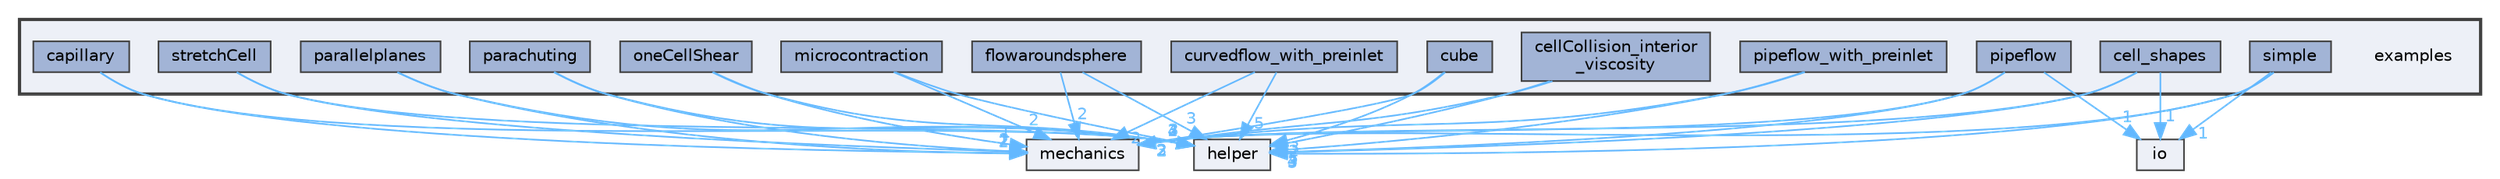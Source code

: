digraph "examples"
{
 // LATEX_PDF_SIZE
  bgcolor="transparent";
  edge [fontname=Helvetica,fontsize=10,labelfontname=Helvetica,labelfontsize=10];
  node [fontname=Helvetica,fontsize=10,shape=box,height=0.2,width=0.4];
  compound=true
  subgraph clusterdir_d28a4824dc47e487b107a5db32ef43c4 {
    graph [ bgcolor="#edf0f7", pencolor="grey25", label="", fontname=Helvetica,fontsize=10 style="filled,bold", URL="dir_d28a4824dc47e487b107a5db32ef43c4.html",tooltip=""]
    dir_d28a4824dc47e487b107a5db32ef43c4 [shape=plaintext, label="examples"];
  dir_efd4418775a8c2a22949b63c095982af [label="capillary", fillcolor="#a2b4d6", color="grey25", style="filled", URL="dir_efd4418775a8c2a22949b63c095982af.html",tooltip=""];
  dir_7900f1db50e9bf1b8ab19f6587fcabfe [label="cell_shapes", fillcolor="#a2b4d6", color="grey25", style="filled", URL="dir_7900f1db50e9bf1b8ab19f6587fcabfe.html",tooltip=""];
  dir_db4a27203279aab228fef0f87ac9716c [label="cellCollision_interior\l_viscosity", fillcolor="#a2b4d6", color="grey25", style="filled", URL="dir_db4a27203279aab228fef0f87ac9716c.html",tooltip=""];
  dir_2c1d6db3d9f7fae17ee5d5f3da5af3fc [label="cube", fillcolor="#a2b4d6", color="grey25", style="filled", URL="dir_2c1d6db3d9f7fae17ee5d5f3da5af3fc.html",tooltip=""];
  dir_da028b82f918c3c1f9d40dc05d0075f4 [label="curvedflow_with_preinlet", fillcolor="#a2b4d6", color="grey25", style="filled", URL="dir_da028b82f918c3c1f9d40dc05d0075f4.html",tooltip=""];
  dir_8db1263f69c4007b4c371dfab8fd700a [label="flowaroundsphere", fillcolor="#a2b4d6", color="grey25", style="filled", URL="dir_8db1263f69c4007b4c371dfab8fd700a.html",tooltip=""];
  dir_4f4248f6d70d2778d0bc309cff5917f9 [label="microcontraction", fillcolor="#a2b4d6", color="grey25", style="filled", URL="dir_4f4248f6d70d2778d0bc309cff5917f9.html",tooltip=""];
  dir_d30ecfa1117f0cb556f9957285eccc96 [label="oneCellShear", fillcolor="#a2b4d6", color="grey25", style="filled", URL="dir_d30ecfa1117f0cb556f9957285eccc96.html",tooltip=""];
  dir_e0269edd33a675303fd10f96d9568478 [label="parachuting", fillcolor="#a2b4d6", color="grey25", style="filled", URL="dir_e0269edd33a675303fd10f96d9568478.html",tooltip=""];
  dir_d683fe60de00afe0e9ed04c2aa3697c2 [label="parallelplanes", fillcolor="#a2b4d6", color="grey25", style="filled", URL="dir_d683fe60de00afe0e9ed04c2aa3697c2.html",tooltip=""];
  dir_186f0d90b46871cce76e76d71d08d7d3 [label="pipeflow", fillcolor="#a2b4d6", color="grey25", style="filled", URL="dir_186f0d90b46871cce76e76d71d08d7d3.html",tooltip=""];
  dir_2eb537ccf6e03a69b7e4dfbf90546bfe [label="pipeflow_with_preinlet", fillcolor="#a2b4d6", color="grey25", style="filled", URL="dir_2eb537ccf6e03a69b7e4dfbf90546bfe.html",tooltip=""];
  dir_27754e32c89c2d7bb79ed3485b5a3f09 [label="simple", fillcolor="#a2b4d6", color="grey25", style="filled", URL="dir_27754e32c89c2d7bb79ed3485b5a3f09.html",tooltip=""];
  dir_e392092e7de09c437230c50030c28a56 [label="stretchCell", fillcolor="#a2b4d6", color="grey25", style="filled", URL="dir_e392092e7de09c437230c50030c28a56.html",tooltip=""];
  }
  dir_bc161955dc3a3d2485839eba21420d01 [label="io", fillcolor="#edf0f7", color="grey25", style="filled", URL="dir_bc161955dc3a3d2485839eba21420d01.html",tooltip=""];
  dir_f85e6b512652ee2faa4ff4027d5d7588 [label="mechanics", fillcolor="#edf0f7", color="grey25", style="filled", URL="dir_f85e6b512652ee2faa4ff4027d5d7588.html",tooltip=""];
  dir_d634f21e635b1ea642c8b957ecf78b4f [label="helper", fillcolor="#edf0f7", color="grey25", style="filled", URL="dir_d634f21e635b1ea642c8b957ecf78b4f.html",tooltip=""];
  dir_efd4418775a8c2a22949b63c095982af->dir_d634f21e635b1ea642c8b957ecf78b4f [headlabel="4", labeldistance=1.5 headhref="dir_000000_000010.html" href="dir_000000_000010.html" color="steelblue1" fontcolor="steelblue1"];
  dir_efd4418775a8c2a22949b63c095982af->dir_f85e6b512652ee2faa4ff4027d5d7588 [headlabel="2", labeldistance=1.5 headhref="dir_000000_000012.html" href="dir_000000_000012.html" color="steelblue1" fontcolor="steelblue1"];
  dir_7900f1db50e9bf1b8ab19f6587fcabfe->dir_bc161955dc3a3d2485839eba21420d01 [headlabel="1", labeldistance=1.5 headhref="dir_000001_000011.html" href="dir_000001_000011.html" color="steelblue1" fontcolor="steelblue1"];
  dir_7900f1db50e9bf1b8ab19f6587fcabfe->dir_d634f21e635b1ea642c8b957ecf78b4f [headlabel="3", labeldistance=1.5 headhref="dir_000001_000010.html" href="dir_000001_000010.html" color="steelblue1" fontcolor="steelblue1"];
  dir_7900f1db50e9bf1b8ab19f6587fcabfe->dir_f85e6b512652ee2faa4ff4027d5d7588 [headlabel="3", labeldistance=1.5 headhref="dir_000001_000012.html" href="dir_000001_000012.html" color="steelblue1" fontcolor="steelblue1"];
  dir_db4a27203279aab228fef0f87ac9716c->dir_d634f21e635b1ea642c8b957ecf78b4f [headlabel="2", labeldistance=1.5 headhref="dir_000002_000010.html" href="dir_000002_000010.html" color="steelblue1" fontcolor="steelblue1"];
  dir_db4a27203279aab228fef0f87ac9716c->dir_f85e6b512652ee2faa4ff4027d5d7588 [headlabel="2", labeldistance=1.5 headhref="dir_000002_000012.html" href="dir_000002_000012.html" color="steelblue1" fontcolor="steelblue1"];
  dir_2c1d6db3d9f7fae17ee5d5f3da5af3fc->dir_d634f21e635b1ea642c8b957ecf78b4f [headlabel="3", labeldistance=1.5 headhref="dir_000005_000010.html" href="dir_000005_000010.html" color="steelblue1" fontcolor="steelblue1"];
  dir_2c1d6db3d9f7fae17ee5d5f3da5af3fc->dir_f85e6b512652ee2faa4ff4027d5d7588 [headlabel="2", labeldistance=1.5 headhref="dir_000005_000012.html" href="dir_000005_000012.html" color="steelblue1" fontcolor="steelblue1"];
  dir_da028b82f918c3c1f9d40dc05d0075f4->dir_d634f21e635b1ea642c8b957ecf78b4f [headlabel="5", labeldistance=1.5 headhref="dir_000006_000010.html" href="dir_000006_000010.html" color="steelblue1" fontcolor="steelblue1"];
  dir_da028b82f918c3c1f9d40dc05d0075f4->dir_f85e6b512652ee2faa4ff4027d5d7588 [headlabel="2", labeldistance=1.5 headhref="dir_000006_000012.html" href="dir_000006_000012.html" color="steelblue1" fontcolor="steelblue1"];
  dir_8db1263f69c4007b4c371dfab8fd700a->dir_d634f21e635b1ea642c8b957ecf78b4f [headlabel="3", labeldistance=1.5 headhref="dir_000008_000010.html" href="dir_000008_000010.html" color="steelblue1" fontcolor="steelblue1"];
  dir_8db1263f69c4007b4c371dfab8fd700a->dir_f85e6b512652ee2faa4ff4027d5d7588 [headlabel="2", labeldistance=1.5 headhref="dir_000008_000012.html" href="dir_000008_000012.html" color="steelblue1" fontcolor="steelblue1"];
  dir_4f4248f6d70d2778d0bc309cff5917f9->dir_d634f21e635b1ea642c8b957ecf78b4f [headlabel="3", labeldistance=1.5 headhref="dir_000013_000010.html" href="dir_000013_000010.html" color="steelblue1" fontcolor="steelblue1"];
  dir_4f4248f6d70d2778d0bc309cff5917f9->dir_f85e6b512652ee2faa4ff4027d5d7588 [headlabel="2", labeldistance=1.5 headhref="dir_000013_000012.html" href="dir_000013_000012.html" color="steelblue1" fontcolor="steelblue1"];
  dir_d30ecfa1117f0cb556f9957285eccc96->dir_d634f21e635b1ea642c8b957ecf78b4f [headlabel="2", labeldistance=1.5 headhref="dir_000014_000010.html" href="dir_000014_000010.html" color="steelblue1" fontcolor="steelblue1"];
  dir_d30ecfa1117f0cb556f9957285eccc96->dir_f85e6b512652ee2faa4ff4027d5d7588 [headlabel="1", labeldistance=1.5 headhref="dir_000014_000012.html" href="dir_000014_000012.html" color="steelblue1" fontcolor="steelblue1"];
  dir_e0269edd33a675303fd10f96d9568478->dir_d634f21e635b1ea642c8b957ecf78b4f [headlabel="4", labeldistance=1.5 headhref="dir_000016_000010.html" href="dir_000016_000010.html" color="steelblue1" fontcolor="steelblue1"];
  dir_e0269edd33a675303fd10f96d9568478->dir_f85e6b512652ee2faa4ff4027d5d7588 [headlabel="2", labeldistance=1.5 headhref="dir_000016_000012.html" href="dir_000016_000012.html" color="steelblue1" fontcolor="steelblue1"];
  dir_d683fe60de00afe0e9ed04c2aa3697c2->dir_d634f21e635b1ea642c8b957ecf78b4f [headlabel="3", labeldistance=1.5 headhref="dir_000017_000010.html" href="dir_000017_000010.html" color="steelblue1" fontcolor="steelblue1"];
  dir_d683fe60de00afe0e9ed04c2aa3697c2->dir_f85e6b512652ee2faa4ff4027d5d7588 [headlabel="2", labeldistance=1.5 headhref="dir_000017_000012.html" href="dir_000017_000012.html" color="steelblue1" fontcolor="steelblue1"];
  dir_186f0d90b46871cce76e76d71d08d7d3->dir_bc161955dc3a3d2485839eba21420d01 [headlabel="1", labeldistance=1.5 headhref="dir_000019_000011.html" href="dir_000019_000011.html" color="steelblue1" fontcolor="steelblue1"];
  dir_186f0d90b46871cce76e76d71d08d7d3->dir_d634f21e635b1ea642c8b957ecf78b4f [headlabel="4", labeldistance=1.5 headhref="dir_000019_000010.html" href="dir_000019_000010.html" color="steelblue1" fontcolor="steelblue1"];
  dir_186f0d90b46871cce76e76d71d08d7d3->dir_f85e6b512652ee2faa4ff4027d5d7588 [headlabel="2", labeldistance=1.5 headhref="dir_000019_000012.html" href="dir_000019_000012.html" color="steelblue1" fontcolor="steelblue1"];
  dir_2eb537ccf6e03a69b7e4dfbf90546bfe->dir_d634f21e635b1ea642c8b957ecf78b4f [headlabel="5", labeldistance=1.5 headhref="dir_000021_000010.html" href="dir_000021_000010.html" color="steelblue1" fontcolor="steelblue1"];
  dir_2eb537ccf6e03a69b7e4dfbf90546bfe->dir_f85e6b512652ee2faa4ff4027d5d7588 [headlabel="2", labeldistance=1.5 headhref="dir_000021_000012.html" href="dir_000021_000012.html" color="steelblue1" fontcolor="steelblue1"];
  dir_27754e32c89c2d7bb79ed3485b5a3f09->dir_bc161955dc3a3d2485839eba21420d01 [headlabel="1", labeldistance=1.5 headhref="dir_000023_000011.html" href="dir_000023_000011.html" color="steelblue1" fontcolor="steelblue1"];
  dir_27754e32c89c2d7bb79ed3485b5a3f09->dir_d634f21e635b1ea642c8b957ecf78b4f [headlabel="3", labeldistance=1.5 headhref="dir_000023_000010.html" href="dir_000023_000010.html" color="steelblue1" fontcolor="steelblue1"];
  dir_27754e32c89c2d7bb79ed3485b5a3f09->dir_f85e6b512652ee2faa4ff4027d5d7588 [headlabel="2", labeldistance=1.5 headhref="dir_000023_000012.html" href="dir_000023_000012.html" color="steelblue1" fontcolor="steelblue1"];
  dir_e392092e7de09c437230c50030c28a56->dir_d634f21e635b1ea642c8b957ecf78b4f [headlabel="2", labeldistance=1.5 headhref="dir_000025_000010.html" href="dir_000025_000010.html" color="steelblue1" fontcolor="steelblue1"];
  dir_e392092e7de09c437230c50030c28a56->dir_f85e6b512652ee2faa4ff4027d5d7588 [headlabel="1", labeldistance=1.5 headhref="dir_000025_000012.html" href="dir_000025_000012.html" color="steelblue1" fontcolor="steelblue1"];
}
